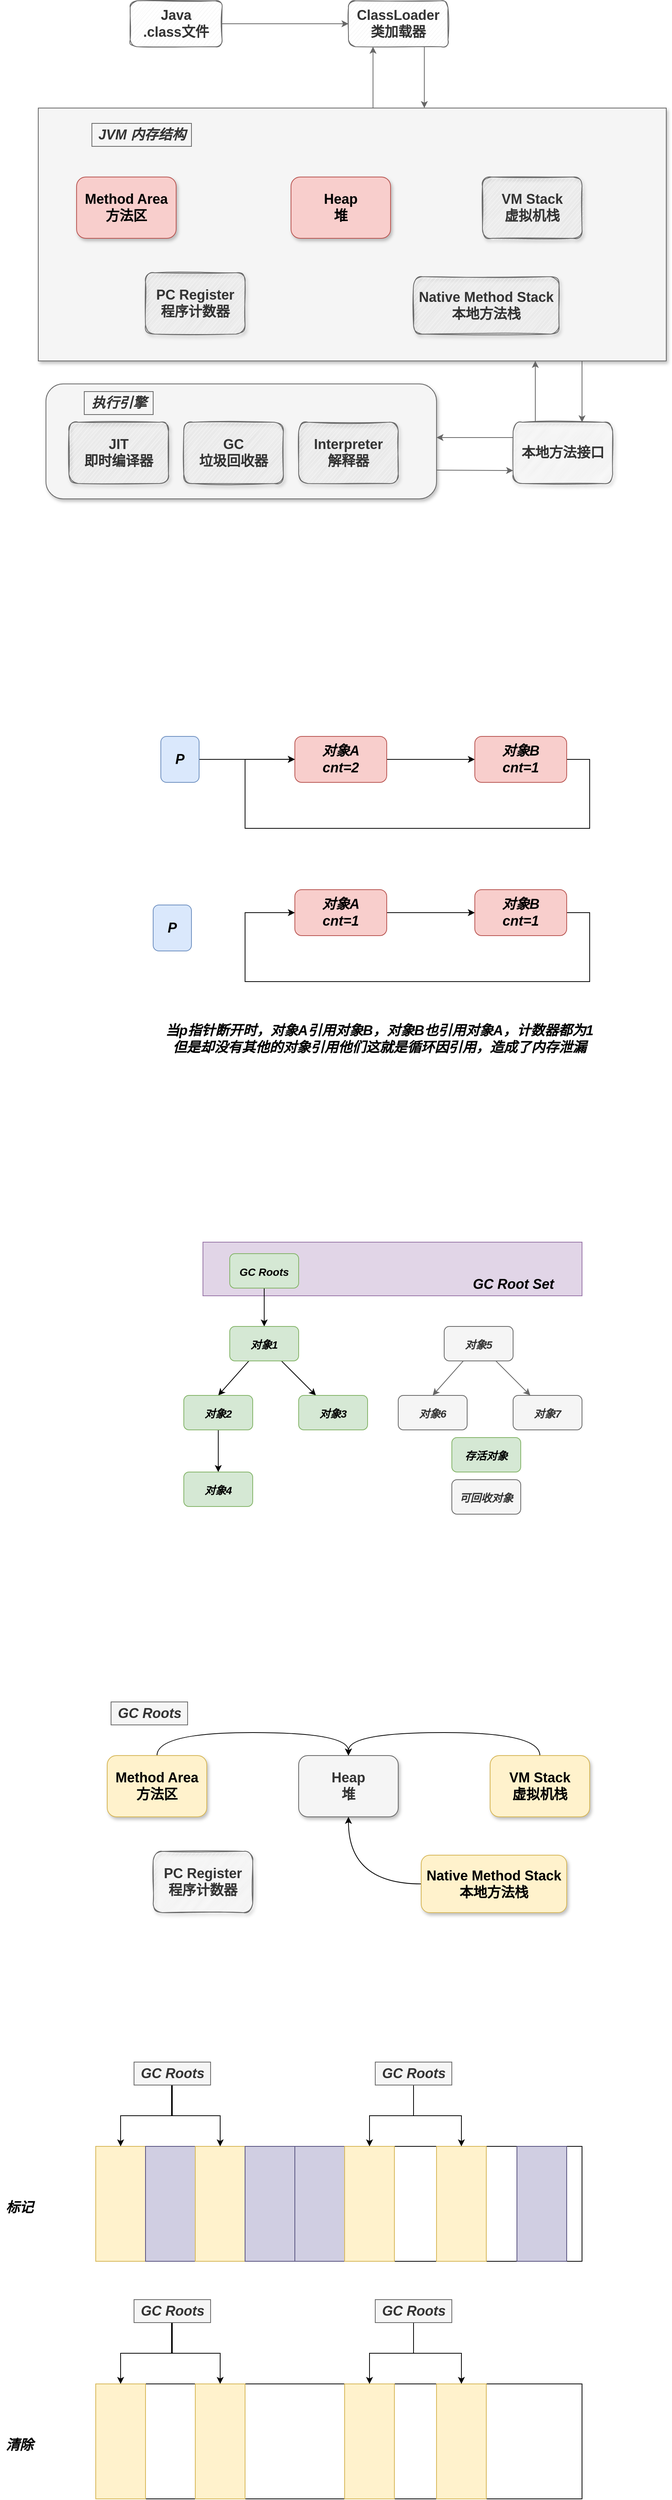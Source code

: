 <mxfile version="19.0.3" type="github">
  <diagram id="8h3l6JmPsTgKqjKdvGu1" name="Page-1">
    <mxGraphModel dx="1422" dy="706" grid="1" gridSize="10" guides="1" tooltips="1" connect="1" arrows="1" fold="1" page="1" pageScale="1" pageWidth="2339" pageHeight="3300" math="0" shadow="0">
      <root>
        <mxCell id="0" />
        <mxCell id="1" parent="0" />
        <mxCell id="ZQUlif8Db56IZMJPdO7F-18" style="edgeStyle=orthogonalEdgeStyle;rounded=0;orthogonalLoop=1;jettySize=auto;html=1;fontSize=18;fillColor=#f5f5f5;strokeColor=#666666;" parent="1" source="ZQUlif8Db56IZMJPdO7F-1" target="ZQUlif8Db56IZMJPdO7F-3" edge="1">
          <mxGeometry relative="1" as="geometry" />
        </mxCell>
        <mxCell id="ZQUlif8Db56IZMJPdO7F-1" value="&lt;b&gt;&lt;font style=&quot;font-size: 18px;&quot;&gt;Java&lt;br&gt;.class文件&lt;/font&gt;&lt;/b&gt;" style="rounded=1;whiteSpace=wrap;html=1;fillColor=#f5f5f5;strokeColor=#666666;sketch=1;fontColor=#333333;" parent="1" vertex="1">
          <mxGeometry x="310" y="80" width="120" height="60" as="geometry" />
        </mxCell>
        <mxCell id="ZQUlif8Db56IZMJPdO7F-3" value="&lt;b&gt;ClassLoader&lt;br&gt;类加载器&lt;/b&gt;" style="rounded=1;whiteSpace=wrap;html=1;sketch=1;fontSize=18;fillColor=#f5f5f5;strokeColor=#666666;fontColor=#333333;" parent="1" vertex="1">
          <mxGeometry x="595" y="80" width="130" height="60" as="geometry" />
        </mxCell>
        <mxCell id="ZQUlif8Db56IZMJPdO7F-5" value="" style="rounded=0;whiteSpace=wrap;html=1;sketch=0;fontSize=18;shadow=1;fillColor=#f5f5f5;strokeColor=#666666;fontColor=#333333;" parent="1" vertex="1">
          <mxGeometry x="190" y="220" width="820" height="330" as="geometry" />
        </mxCell>
        <mxCell id="ZQUlif8Db56IZMJPdO7F-7" value="&lt;b&gt;Method Area&lt;br&gt;方法区&lt;/b&gt;" style="rounded=1;whiteSpace=wrap;html=1;shadow=1;sketch=0;fontSize=18;fillColor=#f8cecc;strokeColor=#b85450;" parent="1" vertex="1">
          <mxGeometry x="240" y="310" width="130" height="80" as="geometry" />
        </mxCell>
        <mxCell id="ZQUlif8Db56IZMJPdO7F-8" value="&lt;b&gt;Heap&lt;br&gt;堆&lt;/b&gt;" style="rounded=1;whiteSpace=wrap;html=1;shadow=1;sketch=0;fontSize=18;fillColor=#f8cecc;strokeColor=#b85450;" parent="1" vertex="1">
          <mxGeometry x="520" y="310" width="130" height="80" as="geometry" />
        </mxCell>
        <mxCell id="ZQUlif8Db56IZMJPdO7F-9" value="&lt;b&gt;VM Stack&lt;br&gt;虚拟机栈&lt;/b&gt;" style="rounded=1;whiteSpace=wrap;html=1;shadow=1;sketch=1;fontSize=18;fillColor=#f5f5f5;strokeColor=#666666;fontColor=#333333;" parent="1" vertex="1">
          <mxGeometry x="770" y="310" width="130" height="80" as="geometry" />
        </mxCell>
        <mxCell id="ZQUlif8Db56IZMJPdO7F-10" value="&lt;b&gt;Native Method Stack&lt;br&gt;本地方法栈&lt;/b&gt;" style="rounded=1;whiteSpace=wrap;html=1;shadow=1;sketch=1;fontSize=18;fillColor=#f5f5f5;strokeColor=#666666;fontColor=#333333;" parent="1" vertex="1">
          <mxGeometry x="680" y="440" width="190" height="75" as="geometry" />
        </mxCell>
        <mxCell id="ZQUlif8Db56IZMJPdO7F-11" value="&lt;b&gt;PC Register&lt;br&gt;程序计数器&lt;/b&gt;" style="rounded=1;whiteSpace=wrap;html=1;shadow=1;sketch=1;fontSize=18;fillColor=#f5f5f5;strokeColor=#666666;fontColor=#333333;" parent="1" vertex="1">
          <mxGeometry x="330" y="435" width="130" height="80" as="geometry" />
        </mxCell>
        <mxCell id="ZQUlif8Db56IZMJPdO7F-12" value="&lt;b&gt;&lt;i&gt;JVM 内存结构&lt;/i&gt;&lt;/b&gt;" style="text;html=1;align=center;verticalAlign=middle;resizable=0;points=[];autosize=1;strokeColor=#666666;fillColor=#f5f5f5;fontSize=18;fontColor=#333333;" parent="1" vertex="1">
          <mxGeometry x="260" y="240" width="130" height="30" as="geometry" />
        </mxCell>
        <mxCell id="ZQUlif8Db56IZMJPdO7F-19" value="" style="rounded=1;whiteSpace=wrap;html=1;shadow=1;sketch=0;fontSize=18;fillColor=#f5f5f5;strokeColor=#666666;fontColor=#333333;" parent="1" vertex="1">
          <mxGeometry x="200" y="580" width="510" height="150" as="geometry" />
        </mxCell>
        <mxCell id="ZQUlif8Db56IZMJPdO7F-20" value="&lt;b&gt;JIT&lt;br&gt;即时编译器&lt;/b&gt;" style="rounded=1;whiteSpace=wrap;html=1;shadow=1;sketch=1;fontSize=18;fillColor=#f5f5f5;strokeColor=#666666;fontColor=#333333;" parent="1" vertex="1">
          <mxGeometry x="230" y="630" width="130" height="80" as="geometry" />
        </mxCell>
        <mxCell id="ZQUlif8Db56IZMJPdO7F-21" value="&lt;b&gt;GC&lt;br&gt;垃圾回收器&lt;/b&gt;" style="rounded=1;whiteSpace=wrap;html=1;shadow=1;sketch=1;fontSize=18;fillColor=#f5f5f5;strokeColor=#666666;fontColor=#333333;" parent="1" vertex="1">
          <mxGeometry x="380" y="630" width="130" height="80" as="geometry" />
        </mxCell>
        <mxCell id="ZQUlif8Db56IZMJPdO7F-22" value="&lt;b&gt;Interpreter&lt;br&gt;解释器&lt;/b&gt;" style="rounded=1;whiteSpace=wrap;html=1;shadow=1;sketch=1;fontSize=18;fillColor=#f5f5f5;strokeColor=#666666;fontColor=#333333;" parent="1" vertex="1">
          <mxGeometry x="530" y="630" width="130" height="80" as="geometry" />
        </mxCell>
        <mxCell id="ZQUlif8Db56IZMJPdO7F-24" value="&lt;b&gt;&lt;i&gt;执行引擎&lt;/i&gt;&lt;/b&gt;" style="text;html=1;align=center;verticalAlign=middle;resizable=0;points=[];autosize=1;strokeColor=#666666;fillColor=#f5f5f5;fontSize=18;fontColor=#333333;" parent="1" vertex="1">
          <mxGeometry x="250" y="590" width="90" height="30" as="geometry" />
        </mxCell>
        <mxCell id="ZQUlif8Db56IZMJPdO7F-25" value="&lt;b&gt;本地方法接口&lt;/b&gt;" style="rounded=1;whiteSpace=wrap;html=1;shadow=1;sketch=1;fontSize=18;fillColor=#f5f5f5;strokeColor=#666666;fontColor=#333333;" parent="1" vertex="1">
          <mxGeometry x="810" y="630" width="130" height="80" as="geometry" />
        </mxCell>
        <mxCell id="ZQUlif8Db56IZMJPdO7F-28" value="" style="endArrow=classic;html=1;rounded=0;fontSize=18;fillColor=#f5f5f5;strokeColor=#666666;" parent="1" edge="1">
          <mxGeometry width="50" height="50" relative="1" as="geometry">
            <mxPoint x="839" y="630" as="sourcePoint" />
            <mxPoint x="839" y="550" as="targetPoint" />
          </mxGeometry>
        </mxCell>
        <mxCell id="ZQUlif8Db56IZMJPdO7F-29" value="" style="endArrow=none;html=1;rounded=0;fontSize=18;startArrow=classic;startFill=1;endFill=0;fillColor=#f5f5f5;strokeColor=#666666;" parent="1" edge="1">
          <mxGeometry width="50" height="50" relative="1" as="geometry">
            <mxPoint x="900" y="630" as="sourcePoint" />
            <mxPoint x="900" y="550" as="targetPoint" />
          </mxGeometry>
        </mxCell>
        <mxCell id="ZQUlif8Db56IZMJPdO7F-32" value="" style="endArrow=classic;html=1;rounded=0;fontSize=18;fillColor=#f5f5f5;strokeColor=#666666;" parent="1" edge="1">
          <mxGeometry width="50" height="50" relative="1" as="geometry">
            <mxPoint x="627.09" y="220" as="sourcePoint" />
            <mxPoint x="627.09" y="140" as="targetPoint" />
          </mxGeometry>
        </mxCell>
        <mxCell id="ZQUlif8Db56IZMJPdO7F-33" value="" style="endArrow=none;html=1;rounded=0;fontSize=18;startArrow=classic;startFill=1;endFill=0;fillColor=#f5f5f5;strokeColor=#666666;" parent="1" edge="1">
          <mxGeometry width="50" height="50" relative="1" as="geometry">
            <mxPoint x="694.09" y="220" as="sourcePoint" />
            <mxPoint x="694.09" y="140" as="targetPoint" />
          </mxGeometry>
        </mxCell>
        <mxCell id="ZQUlif8Db56IZMJPdO7F-34" value="" style="endArrow=classic;html=1;rounded=0;fontSize=18;exitX=0;exitY=0.25;exitDx=0;exitDy=0;fillColor=#f5f5f5;strokeColor=#666666;" parent="1" source="ZQUlif8Db56IZMJPdO7F-25" edge="1">
          <mxGeometry width="50" height="50" relative="1" as="geometry">
            <mxPoint x="789" y="650" as="sourcePoint" />
            <mxPoint x="710" y="650" as="targetPoint" />
          </mxGeometry>
        </mxCell>
        <mxCell id="ZQUlif8Db56IZMJPdO7F-35" value="" style="endArrow=none;html=1;rounded=0;fontSize=18;startArrow=classic;startFill=1;endFill=0;entryX=1;entryY=0.75;entryDx=0;entryDy=0;fillColor=#f5f5f5;strokeColor=#666666;" parent="1" target="ZQUlif8Db56IZMJPdO7F-19" edge="1">
          <mxGeometry width="50" height="50" relative="1" as="geometry">
            <mxPoint x="810" y="693" as="sourcePoint" />
            <mxPoint x="770" y="710" as="targetPoint" />
          </mxGeometry>
        </mxCell>
        <mxCell id="deBcPr4J8Tzdj9g3bw6M-3" style="edgeStyle=orthogonalEdgeStyle;rounded=0;orthogonalLoop=1;jettySize=auto;html=1;fontSize=18;" edge="1" parent="1" source="deBcPr4J8Tzdj9g3bw6M-1" target="deBcPr4J8Tzdj9g3bw6M-2">
          <mxGeometry relative="1" as="geometry" />
        </mxCell>
        <mxCell id="deBcPr4J8Tzdj9g3bw6M-1" value="&lt;b&gt;&lt;i&gt;&lt;font style=&quot;font-size: 18px;&quot;&gt;对象A&lt;br&gt;cnt=2&lt;br&gt;&lt;/font&gt;&lt;/i&gt;&lt;/b&gt;" style="rounded=1;whiteSpace=wrap;html=1;sketch=0;fillColor=#f8cecc;strokeColor=#b85450;" vertex="1" parent="1">
          <mxGeometry x="525" y="1040" width="120" height="60" as="geometry" />
        </mxCell>
        <mxCell id="deBcPr4J8Tzdj9g3bw6M-5" style="edgeStyle=orthogonalEdgeStyle;rounded=0;orthogonalLoop=1;jettySize=auto;html=1;entryX=0;entryY=0.5;entryDx=0;entryDy=0;fontSize=18;" edge="1" parent="1" source="deBcPr4J8Tzdj9g3bw6M-2" target="deBcPr4J8Tzdj9g3bw6M-1">
          <mxGeometry relative="1" as="geometry">
            <Array as="points">
              <mxPoint x="910" y="1070" />
              <mxPoint x="910" y="1160" />
              <mxPoint x="460" y="1160" />
              <mxPoint x="460" y="1070" />
            </Array>
          </mxGeometry>
        </mxCell>
        <mxCell id="deBcPr4J8Tzdj9g3bw6M-2" value="&lt;b&gt;&lt;i&gt;&lt;font style=&quot;font-size: 18px;&quot;&gt;对象B&lt;br&gt;cnt=1&lt;br&gt;&lt;/font&gt;&lt;/i&gt;&lt;/b&gt;" style="rounded=1;whiteSpace=wrap;html=1;sketch=0;fillColor=#f8cecc;strokeColor=#b85450;" vertex="1" parent="1">
          <mxGeometry x="760" y="1040" width="120" height="60" as="geometry" />
        </mxCell>
        <mxCell id="deBcPr4J8Tzdj9g3bw6M-6" value="" style="endArrow=classic;html=1;rounded=0;fontSize=18;" edge="1" parent="1">
          <mxGeometry width="50" height="50" relative="1" as="geometry">
            <mxPoint x="400" y="1070" as="sourcePoint" />
            <mxPoint x="525" y="1069.9" as="targetPoint" />
          </mxGeometry>
        </mxCell>
        <mxCell id="deBcPr4J8Tzdj9g3bw6M-7" value="&lt;b&gt;&lt;i&gt;P&lt;/i&gt;&lt;/b&gt;" style="rounded=1;whiteSpace=wrap;html=1;sketch=0;fontSize=18;fillColor=#dae8fc;strokeColor=#6c8ebf;" vertex="1" parent="1">
          <mxGeometry x="350" y="1040" width="50" height="60" as="geometry" />
        </mxCell>
        <mxCell id="deBcPr4J8Tzdj9g3bw6M-8" style="edgeStyle=orthogonalEdgeStyle;rounded=0;orthogonalLoop=1;jettySize=auto;html=1;fontSize=18;" edge="1" parent="1" source="deBcPr4J8Tzdj9g3bw6M-9" target="deBcPr4J8Tzdj9g3bw6M-11">
          <mxGeometry relative="1" as="geometry" />
        </mxCell>
        <mxCell id="deBcPr4J8Tzdj9g3bw6M-9" value="&lt;b&gt;&lt;i&gt;&lt;font style=&quot;font-size: 18px;&quot;&gt;对象A&lt;br&gt;cnt=1&lt;br&gt;&lt;/font&gt;&lt;/i&gt;&lt;/b&gt;" style="rounded=1;whiteSpace=wrap;html=1;sketch=0;fillColor=#f8cecc;strokeColor=#b85450;" vertex="1" parent="1">
          <mxGeometry x="525" y="1240" width="120" height="60" as="geometry" />
        </mxCell>
        <mxCell id="deBcPr4J8Tzdj9g3bw6M-10" style="edgeStyle=orthogonalEdgeStyle;rounded=0;orthogonalLoop=1;jettySize=auto;html=1;entryX=0;entryY=0.5;entryDx=0;entryDy=0;fontSize=18;" edge="1" parent="1" source="deBcPr4J8Tzdj9g3bw6M-11" target="deBcPr4J8Tzdj9g3bw6M-9">
          <mxGeometry relative="1" as="geometry">
            <Array as="points">
              <mxPoint x="910" y="1270" />
              <mxPoint x="910" y="1360" />
              <mxPoint x="460" y="1360" />
              <mxPoint x="460" y="1270" />
            </Array>
          </mxGeometry>
        </mxCell>
        <mxCell id="deBcPr4J8Tzdj9g3bw6M-11" value="&lt;b&gt;&lt;i&gt;&lt;font style=&quot;font-size: 18px;&quot;&gt;对象B&lt;br&gt;cnt=1&lt;br&gt;&lt;/font&gt;&lt;/i&gt;&lt;/b&gt;" style="rounded=1;whiteSpace=wrap;html=1;sketch=0;fillColor=#f8cecc;strokeColor=#b85450;" vertex="1" parent="1">
          <mxGeometry x="760" y="1240" width="120" height="60" as="geometry" />
        </mxCell>
        <mxCell id="deBcPr4J8Tzdj9g3bw6M-14" value="&lt;b&gt;&lt;i&gt;P&lt;/i&gt;&lt;/b&gt;" style="rounded=1;whiteSpace=wrap;html=1;sketch=0;fontSize=18;fillColor=#dae8fc;strokeColor=#6c8ebf;" vertex="1" parent="1">
          <mxGeometry x="340" y="1260" width="50" height="60" as="geometry" />
        </mxCell>
        <mxCell id="deBcPr4J8Tzdj9g3bw6M-15" value="&lt;b&gt;&lt;i&gt;当p指针断开时，对象A引用对象B，对象B也引用对象A，计数器都为1 &lt;br&gt;但是却没有其他的对象引用他们这就是循环因引用，造成了内存泄漏&lt;/i&gt;&lt;/b&gt;" style="text;html=1;align=center;verticalAlign=middle;resizable=0;points=[];autosize=1;strokeColor=none;fillColor=none;fontSize=18;" vertex="1" parent="1">
          <mxGeometry x="350" y="1410" width="570" height="50" as="geometry" />
        </mxCell>
        <mxCell id="deBcPr4J8Tzdj9g3bw6M-16" value="" style="rounded=0;whiteSpace=wrap;html=1;sketch=0;fontSize=18;fillColor=#e1d5e7;strokeColor=#9673a6;" vertex="1" parent="1">
          <mxGeometry x="405" y="1700" width="495" height="70" as="geometry" />
        </mxCell>
        <mxCell id="deBcPr4J8Tzdj9g3bw6M-17" value="&lt;b&gt;&lt;i&gt;GC Root Set&lt;/i&gt;&lt;/b&gt;" style="text;html=1;align=center;verticalAlign=middle;resizable=0;points=[];autosize=1;strokeColor=none;fillColor=none;fontSize=18;" vertex="1" parent="1">
          <mxGeometry x="750" y="1740" width="120" height="30" as="geometry" />
        </mxCell>
        <mxCell id="deBcPr4J8Tzdj9g3bw6M-24" value="" style="edgeStyle=orthogonalEdgeStyle;rounded=0;orthogonalLoop=1;jettySize=auto;html=1;fontSize=14;" edge="1" parent="1" source="deBcPr4J8Tzdj9g3bw6M-18" target="deBcPr4J8Tzdj9g3bw6M-20">
          <mxGeometry relative="1" as="geometry" />
        </mxCell>
        <mxCell id="deBcPr4J8Tzdj9g3bw6M-18" value="&lt;b&gt;&lt;i&gt;&lt;font style=&quot;font-size: 14px;&quot;&gt;GC Roots&lt;/font&gt;&lt;/i&gt;&lt;/b&gt;" style="rounded=1;whiteSpace=wrap;html=1;sketch=0;fontSize=18;fillColor=#d5e8d4;strokeColor=#82b366;" vertex="1" parent="1">
          <mxGeometry x="440" y="1715" width="90" height="45" as="geometry" />
        </mxCell>
        <mxCell id="deBcPr4J8Tzdj9g3bw6M-25" style="rounded=0;orthogonalLoop=1;jettySize=auto;html=1;entryX=0.5;entryY=0;entryDx=0;entryDy=0;fontSize=14;" edge="1" parent="1" source="deBcPr4J8Tzdj9g3bw6M-20" target="deBcPr4J8Tzdj9g3bw6M-21">
          <mxGeometry relative="1" as="geometry" />
        </mxCell>
        <mxCell id="deBcPr4J8Tzdj9g3bw6M-26" style="edgeStyle=none;rounded=0;orthogonalLoop=1;jettySize=auto;html=1;entryX=0.25;entryY=0;entryDx=0;entryDy=0;fontSize=14;" edge="1" parent="1" source="deBcPr4J8Tzdj9g3bw6M-20" target="deBcPr4J8Tzdj9g3bw6M-22">
          <mxGeometry relative="1" as="geometry" />
        </mxCell>
        <mxCell id="deBcPr4J8Tzdj9g3bw6M-20" value="&lt;span style=&quot;font-size: 14px;&quot;&gt;&lt;b&gt;&lt;i&gt;对象1&lt;/i&gt;&lt;/b&gt;&lt;/span&gt;" style="rounded=1;whiteSpace=wrap;html=1;sketch=0;fontSize=18;fillColor=#d5e8d4;strokeColor=#82b366;" vertex="1" parent="1">
          <mxGeometry x="440" y="1810" width="90" height="45" as="geometry" />
        </mxCell>
        <mxCell id="deBcPr4J8Tzdj9g3bw6M-27" value="" style="edgeStyle=none;rounded=0;orthogonalLoop=1;jettySize=auto;html=1;fontSize=14;" edge="1" parent="1" source="deBcPr4J8Tzdj9g3bw6M-21" target="deBcPr4J8Tzdj9g3bw6M-23">
          <mxGeometry relative="1" as="geometry" />
        </mxCell>
        <mxCell id="deBcPr4J8Tzdj9g3bw6M-21" value="&lt;span style=&quot;font-size: 14px;&quot;&gt;&lt;b&gt;&lt;i&gt;对象2&lt;/i&gt;&lt;/b&gt;&lt;/span&gt;" style="rounded=1;whiteSpace=wrap;html=1;sketch=0;fontSize=18;fillColor=#d5e8d4;strokeColor=#82b366;" vertex="1" parent="1">
          <mxGeometry x="380" y="1900" width="90" height="45" as="geometry" />
        </mxCell>
        <mxCell id="deBcPr4J8Tzdj9g3bw6M-22" value="&lt;span style=&quot;font-size: 14px;&quot;&gt;&lt;b&gt;&lt;i&gt;对象3&lt;/i&gt;&lt;/b&gt;&lt;/span&gt;" style="rounded=1;whiteSpace=wrap;html=1;sketch=0;fontSize=18;fillColor=#d5e8d4;strokeColor=#82b366;" vertex="1" parent="1">
          <mxGeometry x="530" y="1900" width="90" height="45" as="geometry" />
        </mxCell>
        <mxCell id="deBcPr4J8Tzdj9g3bw6M-23" value="&lt;span style=&quot;font-size: 14px;&quot;&gt;&lt;b&gt;&lt;i&gt;对象4&lt;/i&gt;&lt;/b&gt;&lt;/span&gt;" style="rounded=1;whiteSpace=wrap;html=1;sketch=0;fontSize=18;fillColor=#d5e8d4;strokeColor=#82b366;" vertex="1" parent="1">
          <mxGeometry x="380" y="2000" width="90" height="45" as="geometry" />
        </mxCell>
        <mxCell id="deBcPr4J8Tzdj9g3bw6M-28" style="rounded=0;orthogonalLoop=1;jettySize=auto;html=1;entryX=0.5;entryY=0;entryDx=0;entryDy=0;fontSize=14;fillColor=#f5f5f5;strokeColor=#666666;" edge="1" parent="1" source="deBcPr4J8Tzdj9g3bw6M-30" target="deBcPr4J8Tzdj9g3bw6M-31">
          <mxGeometry relative="1" as="geometry" />
        </mxCell>
        <mxCell id="deBcPr4J8Tzdj9g3bw6M-29" style="edgeStyle=none;rounded=0;orthogonalLoop=1;jettySize=auto;html=1;entryX=0.25;entryY=0;entryDx=0;entryDy=0;fontSize=14;fillColor=#f5f5f5;strokeColor=#666666;" edge="1" parent="1" source="deBcPr4J8Tzdj9g3bw6M-30" target="deBcPr4J8Tzdj9g3bw6M-32">
          <mxGeometry relative="1" as="geometry" />
        </mxCell>
        <mxCell id="deBcPr4J8Tzdj9g3bw6M-30" value="&lt;span style=&quot;font-size: 14px;&quot;&gt;&lt;b&gt;&lt;i&gt;对象5&lt;/i&gt;&lt;/b&gt;&lt;/span&gt;" style="rounded=1;whiteSpace=wrap;html=1;sketch=0;fontSize=18;fillColor=#f5f5f5;strokeColor=#666666;fontColor=#333333;" vertex="1" parent="1">
          <mxGeometry x="720" y="1810" width="90" height="45" as="geometry" />
        </mxCell>
        <mxCell id="deBcPr4J8Tzdj9g3bw6M-31" value="&lt;span style=&quot;font-size: 14px;&quot;&gt;&lt;b&gt;&lt;i&gt;对象6&lt;/i&gt;&lt;/b&gt;&lt;/span&gt;" style="rounded=1;whiteSpace=wrap;html=1;sketch=0;fontSize=18;fillColor=#f5f5f5;strokeColor=#666666;fontColor=#333333;" vertex="1" parent="1">
          <mxGeometry x="660" y="1900" width="90" height="45" as="geometry" />
        </mxCell>
        <mxCell id="deBcPr4J8Tzdj9g3bw6M-32" value="&lt;span style=&quot;font-size: 14px;&quot;&gt;&lt;b&gt;&lt;i&gt;对象7&lt;/i&gt;&lt;/b&gt;&lt;/span&gt;" style="rounded=1;whiteSpace=wrap;html=1;sketch=0;fontSize=18;fillColor=#f5f5f5;strokeColor=#666666;fontColor=#333333;" vertex="1" parent="1">
          <mxGeometry x="810" y="1900" width="90" height="45" as="geometry" />
        </mxCell>
        <mxCell id="deBcPr4J8Tzdj9g3bw6M-33" value="&lt;span style=&quot;font-size: 14px;&quot;&gt;&lt;b&gt;&lt;i&gt;存活对象&lt;/i&gt;&lt;/b&gt;&lt;/span&gt;" style="rounded=1;whiteSpace=wrap;html=1;sketch=0;fontSize=18;fillColor=#d5e8d4;strokeColor=#82b366;" vertex="1" parent="1">
          <mxGeometry x="730" y="1955" width="90" height="45" as="geometry" />
        </mxCell>
        <mxCell id="deBcPr4J8Tzdj9g3bw6M-34" value="&lt;span style=&quot;font-size: 14px;&quot;&gt;&lt;b&gt;&lt;i&gt;可回收对象&lt;/i&gt;&lt;/b&gt;&lt;/span&gt;" style="rounded=1;whiteSpace=wrap;html=1;sketch=0;fontSize=18;fillColor=#f5f5f5;strokeColor=#666666;fontColor=#333333;" vertex="1" parent="1">
          <mxGeometry x="730" y="2010" width="90" height="45" as="geometry" />
        </mxCell>
        <mxCell id="deBcPr4J8Tzdj9g3bw6M-44" style="edgeStyle=orthogonalEdgeStyle;curved=1;rounded=0;orthogonalLoop=1;jettySize=auto;html=1;entryX=0.5;entryY=0;entryDx=0;entryDy=0;fontSize=14;exitX=0.5;exitY=0;exitDx=0;exitDy=0;" edge="1" parent="1" source="deBcPr4J8Tzdj9g3bw6M-36" target="deBcPr4J8Tzdj9g3bw6M-37">
          <mxGeometry relative="1" as="geometry">
            <Array as="points">
              <mxPoint x="345" y="2340" />
              <mxPoint x="595" y="2340" />
            </Array>
          </mxGeometry>
        </mxCell>
        <mxCell id="deBcPr4J8Tzdj9g3bw6M-36" value="&lt;b&gt;Method Area&lt;br&gt;方法区&lt;/b&gt;" style="rounded=1;whiteSpace=wrap;html=1;shadow=1;sketch=0;fontSize=18;fillColor=#fff2cc;strokeColor=#d6b656;" vertex="1" parent="1">
          <mxGeometry x="280" y="2370" width="130" height="80" as="geometry" />
        </mxCell>
        <mxCell id="deBcPr4J8Tzdj9g3bw6M-37" value="&lt;b&gt;Heap&lt;br&gt;堆&lt;/b&gt;" style="rounded=1;whiteSpace=wrap;html=1;shadow=1;sketch=0;fontSize=18;fillColor=#f5f5f5;strokeColor=#666666;fontColor=#333333;" vertex="1" parent="1">
          <mxGeometry x="530" y="2370" width="130" height="80" as="geometry" />
        </mxCell>
        <mxCell id="deBcPr4J8Tzdj9g3bw6M-42" style="edgeStyle=orthogonalEdgeStyle;rounded=0;orthogonalLoop=1;jettySize=auto;html=1;fontSize=14;curved=1;" edge="1" parent="1" source="deBcPr4J8Tzdj9g3bw6M-38" target="deBcPr4J8Tzdj9g3bw6M-37">
          <mxGeometry relative="1" as="geometry">
            <Array as="points">
              <mxPoint x="845" y="2340" />
              <mxPoint x="595" y="2340" />
            </Array>
          </mxGeometry>
        </mxCell>
        <mxCell id="deBcPr4J8Tzdj9g3bw6M-38" value="&lt;b&gt;VM Stack&lt;br&gt;虚拟机栈&lt;/b&gt;" style="rounded=1;whiteSpace=wrap;html=1;shadow=1;sketch=0;fontSize=18;fillColor=#fff2cc;strokeColor=#d6b656;" vertex="1" parent="1">
          <mxGeometry x="780" y="2370" width="130" height="80" as="geometry" />
        </mxCell>
        <mxCell id="deBcPr4J8Tzdj9g3bw6M-45" style="edgeStyle=orthogonalEdgeStyle;curved=1;rounded=0;orthogonalLoop=1;jettySize=auto;html=1;entryX=0.5;entryY=1;entryDx=0;entryDy=0;fontSize=14;" edge="1" parent="1" source="deBcPr4J8Tzdj9g3bw6M-39" target="deBcPr4J8Tzdj9g3bw6M-37">
          <mxGeometry relative="1" as="geometry" />
        </mxCell>
        <mxCell id="deBcPr4J8Tzdj9g3bw6M-39" value="&lt;b&gt;Native Method Stack&lt;br&gt;本地方法栈&lt;/b&gt;" style="rounded=1;whiteSpace=wrap;html=1;shadow=1;sketch=0;fontSize=18;fillColor=#fff2cc;strokeColor=#d6b656;" vertex="1" parent="1">
          <mxGeometry x="690" y="2500" width="190" height="75" as="geometry" />
        </mxCell>
        <mxCell id="deBcPr4J8Tzdj9g3bw6M-40" value="&lt;b&gt;PC Register&lt;br&gt;程序计数器&lt;/b&gt;" style="rounded=1;whiteSpace=wrap;html=1;shadow=1;sketch=1;fontSize=18;fillColor=#f5f5f5;strokeColor=#666666;fontColor=#333333;" vertex="1" parent="1">
          <mxGeometry x="340" y="2495" width="130" height="80" as="geometry" />
        </mxCell>
        <mxCell id="deBcPr4J8Tzdj9g3bw6M-41" value="&lt;b&gt;&lt;i&gt;GC Roots&lt;/i&gt;&lt;/b&gt;" style="text;html=1;align=center;verticalAlign=middle;resizable=0;points=[];autosize=1;strokeColor=#666666;fillColor=#f5f5f5;fontSize=18;fontColor=#333333;" vertex="1" parent="1">
          <mxGeometry x="285" y="2300" width="100" height="30" as="geometry" />
        </mxCell>
        <mxCell id="deBcPr4J8Tzdj9g3bw6M-46" value="" style="rounded=0;whiteSpace=wrap;html=1;sketch=0;fontSize=14;" vertex="1" parent="1">
          <mxGeometry x="265" y="2880" width="635" height="150" as="geometry" />
        </mxCell>
        <mxCell id="deBcPr4J8Tzdj9g3bw6M-48" value="" style="rounded=0;whiteSpace=wrap;html=1;sketch=0;fontSize=14;fillColor=#fff2cc;strokeColor=#d6b656;" vertex="1" parent="1">
          <mxGeometry x="265" y="2880" width="65" height="150" as="geometry" />
        </mxCell>
        <mxCell id="deBcPr4J8Tzdj9g3bw6M-49" value="" style="rounded=0;whiteSpace=wrap;html=1;sketch=0;fontSize=14;fillColor=#d0cee2;strokeColor=#56517e;" vertex="1" parent="1">
          <mxGeometry x="330" y="2880" width="65" height="150" as="geometry" />
        </mxCell>
        <mxCell id="deBcPr4J8Tzdj9g3bw6M-50" value="" style="rounded=0;whiteSpace=wrap;html=1;sketch=0;fontSize=14;fillColor=#fff2cc;strokeColor=#d6b656;" vertex="1" parent="1">
          <mxGeometry x="395" y="2880" width="65" height="150" as="geometry" />
        </mxCell>
        <mxCell id="deBcPr4J8Tzdj9g3bw6M-51" value="" style="rounded=0;whiteSpace=wrap;html=1;sketch=0;fontSize=14;fillColor=#d0cee2;strokeColor=#56517e;" vertex="1" parent="1">
          <mxGeometry x="460" y="2880" width="65" height="150" as="geometry" />
        </mxCell>
        <mxCell id="deBcPr4J8Tzdj9g3bw6M-52" value="" style="rounded=0;whiteSpace=wrap;html=1;sketch=0;fontSize=14;fillColor=#d0cee2;strokeColor=#56517e;" vertex="1" parent="1">
          <mxGeometry x="525" y="2880" width="65" height="150" as="geometry" />
        </mxCell>
        <mxCell id="deBcPr4J8Tzdj9g3bw6M-53" value="" style="rounded=0;whiteSpace=wrap;html=1;sketch=0;fontSize=14;fillColor=#fff2cc;strokeColor=#d6b656;" vertex="1" parent="1">
          <mxGeometry x="590" y="2880" width="65" height="150" as="geometry" />
        </mxCell>
        <mxCell id="deBcPr4J8Tzdj9g3bw6M-54" value="" style="rounded=0;whiteSpace=wrap;html=1;sketch=0;fontSize=14;fillColor=#fff2cc;strokeColor=#d6b656;" vertex="1" parent="1">
          <mxGeometry x="710" y="2880" width="65" height="150" as="geometry" />
        </mxCell>
        <mxCell id="deBcPr4J8Tzdj9g3bw6M-55" value="" style="rounded=0;whiteSpace=wrap;html=1;sketch=0;fontSize=14;fillColor=#d0cee2;strokeColor=#56517e;" vertex="1" parent="1">
          <mxGeometry x="815" y="2880" width="65" height="150" as="geometry" />
        </mxCell>
        <mxCell id="deBcPr4J8Tzdj9g3bw6M-59" style="edgeStyle=orthogonalEdgeStyle;rounded=0;orthogonalLoop=1;jettySize=auto;html=1;entryX=0.5;entryY=0;entryDx=0;entryDy=0;fontSize=14;exitX=0.49;exitY=1;exitDx=0;exitDy=0;exitPerimeter=0;" edge="1" parent="1" source="deBcPr4J8Tzdj9g3bw6M-57" target="deBcPr4J8Tzdj9g3bw6M-48">
          <mxGeometry relative="1" as="geometry" />
        </mxCell>
        <mxCell id="deBcPr4J8Tzdj9g3bw6M-60" style="edgeStyle=orthogonalEdgeStyle;rounded=0;orthogonalLoop=1;jettySize=auto;html=1;entryX=0.5;entryY=0;entryDx=0;entryDy=0;fontSize=14;" edge="1" parent="1" source="deBcPr4J8Tzdj9g3bw6M-57" target="deBcPr4J8Tzdj9g3bw6M-50">
          <mxGeometry relative="1" as="geometry" />
        </mxCell>
        <mxCell id="deBcPr4J8Tzdj9g3bw6M-57" value="&lt;b&gt;&lt;i&gt;GC Roots&lt;/i&gt;&lt;/b&gt;" style="text;html=1;align=center;verticalAlign=middle;resizable=0;points=[];autosize=1;strokeColor=#666666;fillColor=#f5f5f5;fontSize=18;fontColor=#333333;" vertex="1" parent="1">
          <mxGeometry x="315" y="2770" width="100" height="30" as="geometry" />
        </mxCell>
        <mxCell id="deBcPr4J8Tzdj9g3bw6M-61" style="edgeStyle=orthogonalEdgeStyle;rounded=0;orthogonalLoop=1;jettySize=auto;html=1;entryX=0.5;entryY=0;entryDx=0;entryDy=0;fontSize=14;" edge="1" parent="1" source="deBcPr4J8Tzdj9g3bw6M-58" target="deBcPr4J8Tzdj9g3bw6M-53">
          <mxGeometry relative="1" as="geometry" />
        </mxCell>
        <mxCell id="deBcPr4J8Tzdj9g3bw6M-62" style="edgeStyle=orthogonalEdgeStyle;rounded=0;orthogonalLoop=1;jettySize=auto;html=1;entryX=0.5;entryY=0;entryDx=0;entryDy=0;fontSize=14;" edge="1" parent="1" source="deBcPr4J8Tzdj9g3bw6M-58" target="deBcPr4J8Tzdj9g3bw6M-54">
          <mxGeometry relative="1" as="geometry" />
        </mxCell>
        <mxCell id="deBcPr4J8Tzdj9g3bw6M-58" value="&lt;b&gt;&lt;i&gt;GC Roots&lt;/i&gt;&lt;/b&gt;" style="text;html=1;align=center;verticalAlign=middle;resizable=0;points=[];autosize=1;strokeColor=#666666;fillColor=#f5f5f5;fontSize=18;fontColor=#333333;" vertex="1" parent="1">
          <mxGeometry x="630" y="2770" width="100" height="30" as="geometry" />
        </mxCell>
        <mxCell id="deBcPr4J8Tzdj9g3bw6M-63" value="&lt;font style=&quot;font-size: 18px;&quot;&gt;&lt;b&gt;&lt;i&gt;标记&lt;/i&gt;&lt;/b&gt;&lt;/font&gt;" style="text;html=1;align=center;verticalAlign=middle;resizable=0;points=[];autosize=1;strokeColor=none;fillColor=none;fontSize=14;" vertex="1" parent="1">
          <mxGeometry x="140" y="2950" width="50" height="20" as="geometry" />
        </mxCell>
        <mxCell id="deBcPr4J8Tzdj9g3bw6M-64" value="" style="rounded=0;whiteSpace=wrap;html=1;sketch=0;fontSize=14;" vertex="1" parent="1">
          <mxGeometry x="265" y="3190" width="635" height="150" as="geometry" />
        </mxCell>
        <mxCell id="deBcPr4J8Tzdj9g3bw6M-65" value="" style="rounded=0;whiteSpace=wrap;html=1;sketch=0;fontSize=14;fillColor=#fff2cc;strokeColor=#d6b656;" vertex="1" parent="1">
          <mxGeometry x="265" y="3190" width="65" height="150" as="geometry" />
        </mxCell>
        <mxCell id="deBcPr4J8Tzdj9g3bw6M-67" value="" style="rounded=0;whiteSpace=wrap;html=1;sketch=0;fontSize=14;fillColor=#fff2cc;strokeColor=#d6b656;" vertex="1" parent="1">
          <mxGeometry x="395" y="3190" width="65" height="150" as="geometry" />
        </mxCell>
        <mxCell id="deBcPr4J8Tzdj9g3bw6M-70" value="" style="rounded=0;whiteSpace=wrap;html=1;sketch=0;fontSize=14;fillColor=#fff2cc;strokeColor=#d6b656;" vertex="1" parent="1">
          <mxGeometry x="590" y="3190" width="65" height="150" as="geometry" />
        </mxCell>
        <mxCell id="deBcPr4J8Tzdj9g3bw6M-71" value="" style="rounded=0;whiteSpace=wrap;html=1;sketch=0;fontSize=14;fillColor=#fff2cc;strokeColor=#d6b656;" vertex="1" parent="1">
          <mxGeometry x="710" y="3190" width="65" height="150" as="geometry" />
        </mxCell>
        <mxCell id="deBcPr4J8Tzdj9g3bw6M-73" style="edgeStyle=orthogonalEdgeStyle;rounded=0;orthogonalLoop=1;jettySize=auto;html=1;entryX=0.5;entryY=0;entryDx=0;entryDy=0;fontSize=14;exitX=0.49;exitY=1;exitDx=0;exitDy=0;exitPerimeter=0;" edge="1" parent="1" source="deBcPr4J8Tzdj9g3bw6M-75" target="deBcPr4J8Tzdj9g3bw6M-65">
          <mxGeometry relative="1" as="geometry" />
        </mxCell>
        <mxCell id="deBcPr4J8Tzdj9g3bw6M-74" style="edgeStyle=orthogonalEdgeStyle;rounded=0;orthogonalLoop=1;jettySize=auto;html=1;entryX=0.5;entryY=0;entryDx=0;entryDy=0;fontSize=14;" edge="1" parent="1" source="deBcPr4J8Tzdj9g3bw6M-75" target="deBcPr4J8Tzdj9g3bw6M-67">
          <mxGeometry relative="1" as="geometry" />
        </mxCell>
        <mxCell id="deBcPr4J8Tzdj9g3bw6M-75" value="&lt;b&gt;&lt;i&gt;GC Roots&lt;/i&gt;&lt;/b&gt;" style="text;html=1;align=center;verticalAlign=middle;resizable=0;points=[];autosize=1;strokeColor=#666666;fillColor=#f5f5f5;fontSize=18;fontColor=#333333;" vertex="1" parent="1">
          <mxGeometry x="315" y="3080" width="100" height="30" as="geometry" />
        </mxCell>
        <mxCell id="deBcPr4J8Tzdj9g3bw6M-76" style="edgeStyle=orthogonalEdgeStyle;rounded=0;orthogonalLoop=1;jettySize=auto;html=1;entryX=0.5;entryY=0;entryDx=0;entryDy=0;fontSize=14;" edge="1" parent="1" source="deBcPr4J8Tzdj9g3bw6M-78" target="deBcPr4J8Tzdj9g3bw6M-70">
          <mxGeometry relative="1" as="geometry" />
        </mxCell>
        <mxCell id="deBcPr4J8Tzdj9g3bw6M-77" style="edgeStyle=orthogonalEdgeStyle;rounded=0;orthogonalLoop=1;jettySize=auto;html=1;entryX=0.5;entryY=0;entryDx=0;entryDy=0;fontSize=14;" edge="1" parent="1" source="deBcPr4J8Tzdj9g3bw6M-78" target="deBcPr4J8Tzdj9g3bw6M-71">
          <mxGeometry relative="1" as="geometry" />
        </mxCell>
        <mxCell id="deBcPr4J8Tzdj9g3bw6M-78" value="&lt;b&gt;&lt;i&gt;GC Roots&lt;/i&gt;&lt;/b&gt;" style="text;html=1;align=center;verticalAlign=middle;resizable=0;points=[];autosize=1;strokeColor=#666666;fillColor=#f5f5f5;fontSize=18;fontColor=#333333;" vertex="1" parent="1">
          <mxGeometry x="630" y="3080" width="100" height="30" as="geometry" />
        </mxCell>
        <mxCell id="deBcPr4J8Tzdj9g3bw6M-79" value="&lt;font style=&quot;font-size: 18px;&quot;&gt;&lt;b&gt;&lt;i&gt;清除&lt;/i&gt;&lt;/b&gt;&lt;/font&gt;" style="text;html=1;align=center;verticalAlign=middle;resizable=0;points=[];autosize=1;strokeColor=none;fillColor=none;fontSize=14;" vertex="1" parent="1">
          <mxGeometry x="140" y="3260" width="50" height="20" as="geometry" />
        </mxCell>
      </root>
    </mxGraphModel>
  </diagram>
</mxfile>
